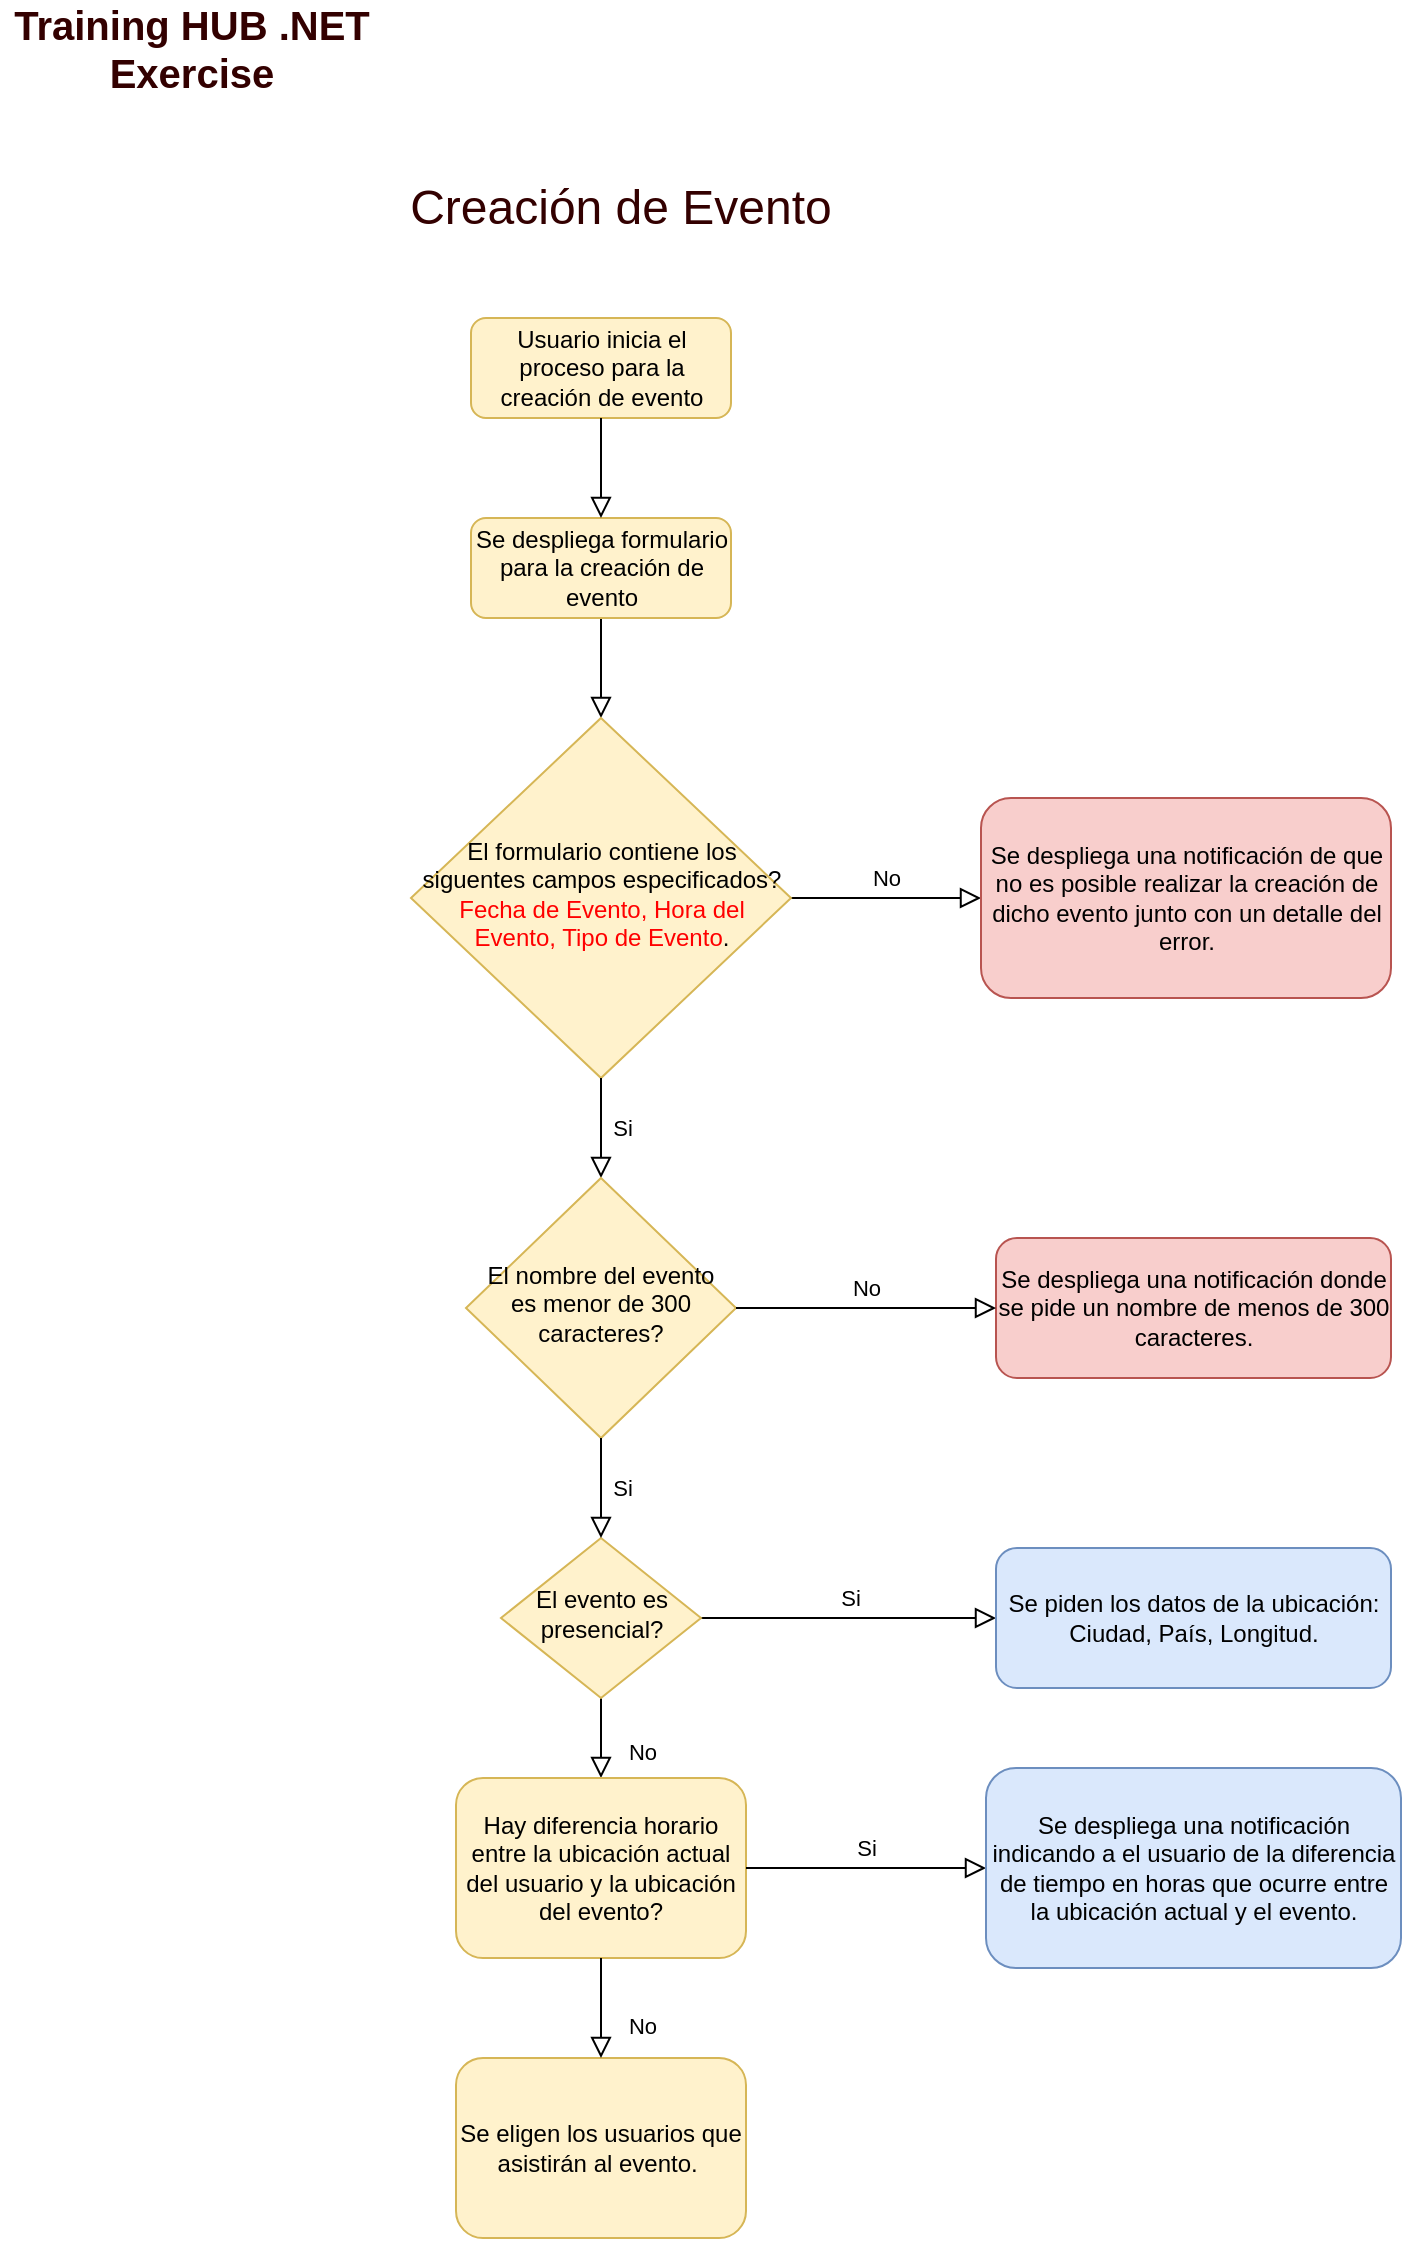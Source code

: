 <mxfile version="20.8.10" type="device"><diagram id="C5RBs43oDa-KdzZeNtuy" name="Page-1"><mxGraphModel dx="2074" dy="1204" grid="1" gridSize="10" guides="1" tooltips="1" connect="1" arrows="1" fold="1" page="1" pageScale="1" pageWidth="827" pageHeight="1169" math="0" shadow="0"><root><mxCell id="WIyWlLk6GJQsqaUBKTNV-0"/><mxCell id="WIyWlLk6GJQsqaUBKTNV-1" parent="WIyWlLk6GJQsqaUBKTNV-0"/><mxCell id="WIyWlLk6GJQsqaUBKTNV-2" value="" style="rounded=0;html=1;jettySize=auto;orthogonalLoop=1;fontSize=11;endArrow=block;endFill=0;endSize=8;strokeWidth=1;shadow=0;labelBackgroundColor=none;edgeStyle=orthogonalEdgeStyle;" parent="WIyWlLk6GJQsqaUBKTNV-1" source="WIyWlLk6GJQsqaUBKTNV-3" target="WIyWlLk6GJQsqaUBKTNV-6" edge="1"><mxGeometry relative="1" as="geometry"/></mxCell><mxCell id="WIyWlLk6GJQsqaUBKTNV-3" value="Se despliega formulario para la creación de evento" style="rounded=1;whiteSpace=wrap;html=1;fontSize=12;glass=0;strokeWidth=1;shadow=0;fillColor=#fff2cc;strokeColor=#d6b656;" parent="WIyWlLk6GJQsqaUBKTNV-1" vertex="1"><mxGeometry x="257.5" y="280" width="130" height="50" as="geometry"/></mxCell><mxCell id="WIyWlLk6GJQsqaUBKTNV-5" value="No" style="edgeStyle=orthogonalEdgeStyle;rounded=0;html=1;jettySize=auto;orthogonalLoop=1;fontSize=11;endArrow=block;endFill=0;endSize=8;strokeWidth=1;shadow=0;labelBackgroundColor=none;" parent="WIyWlLk6GJQsqaUBKTNV-1" source="WIyWlLk6GJQsqaUBKTNV-6" target="WIyWlLk6GJQsqaUBKTNV-7" edge="1"><mxGeometry y="10" relative="1" as="geometry"><mxPoint as="offset"/></mxGeometry></mxCell><mxCell id="WIyWlLk6GJQsqaUBKTNV-6" value="&lt;font style=&quot;font-size: 12px;&quot;&gt;El formulario contiene los siguentes campos especificados? &lt;font style=&quot;font-size: 12px;&quot; color=&quot;#ff0000&quot;&gt;Fecha de Evento, Hora del Evento, Tipo de Evento&lt;/font&gt;.&lt;/font&gt;" style="rhombus;whiteSpace=wrap;html=1;shadow=0;fontFamily=Helvetica;fontSize=12;align=center;strokeWidth=1;spacing=6;spacingTop=-4;labelBackgroundColor=none;labelBorderColor=none;fillColor=#fff2cc;strokeColor=#d6b656;" parent="WIyWlLk6GJQsqaUBKTNV-1" vertex="1"><mxGeometry x="227.5" y="380" width="190" height="180" as="geometry"/></mxCell><mxCell id="WIyWlLk6GJQsqaUBKTNV-7" value="Se despliega una notificación de que no es posible realizar la creación de dicho evento junto con un detalle del error." style="rounded=1;whiteSpace=wrap;html=1;fontSize=12;glass=0;strokeWidth=1;shadow=0;fillColor=#f8cecc;strokeColor=#b85450;" parent="WIyWlLk6GJQsqaUBKTNV-1" vertex="1"><mxGeometry x="512.5" y="420" width="205" height="100" as="geometry"/></mxCell><mxCell id="WIyWlLk6GJQsqaUBKTNV-8" value="No" style="rounded=0;html=1;jettySize=auto;orthogonalLoop=1;fontSize=11;endArrow=block;endFill=0;endSize=8;strokeWidth=1;shadow=0;labelBackgroundColor=none;edgeStyle=orthogonalEdgeStyle;" parent="WIyWlLk6GJQsqaUBKTNV-1" source="WIyWlLk6GJQsqaUBKTNV-10" target="WIyWlLk6GJQsqaUBKTNV-11" edge="1"><mxGeometry x="0.333" y="20" relative="1" as="geometry"><mxPoint as="offset"/></mxGeometry></mxCell><mxCell id="WIyWlLk6GJQsqaUBKTNV-9" value="Si" style="edgeStyle=orthogonalEdgeStyle;rounded=0;html=1;jettySize=auto;orthogonalLoop=1;fontSize=11;endArrow=block;endFill=0;endSize=8;strokeWidth=1;shadow=0;labelBackgroundColor=none;" parent="WIyWlLk6GJQsqaUBKTNV-1" source="WIyWlLk6GJQsqaUBKTNV-10" target="WIyWlLk6GJQsqaUBKTNV-12" edge="1"><mxGeometry y="10" relative="1" as="geometry"><mxPoint as="offset"/></mxGeometry></mxCell><mxCell id="WIyWlLk6GJQsqaUBKTNV-10" value="El evento es presencial?" style="rhombus;whiteSpace=wrap;html=1;shadow=0;fontFamily=Helvetica;fontSize=12;align=center;strokeWidth=1;spacing=6;spacingTop=-4;fillColor=#fff2cc;strokeColor=#d6b656;" parent="WIyWlLk6GJQsqaUBKTNV-1" vertex="1"><mxGeometry x="272.5" y="790" width="100" height="80" as="geometry"/></mxCell><mxCell id="WIyWlLk6GJQsqaUBKTNV-11" value="Hay diferencia horario entre la ubicación actual del usuario y la ubicación del evento?" style="rounded=1;whiteSpace=wrap;html=1;fontSize=12;glass=0;strokeWidth=1;shadow=0;fillColor=#fff2cc;strokeColor=#d6b656;" parent="WIyWlLk6GJQsqaUBKTNV-1" vertex="1"><mxGeometry x="250" y="910" width="145" height="90" as="geometry"/></mxCell><mxCell id="WIyWlLk6GJQsqaUBKTNV-12" value="Se piden los datos de la ubicación: Ciudad, País, Longitud." style="rounded=1;whiteSpace=wrap;html=1;fontSize=12;glass=0;strokeWidth=1;shadow=0;fillColor=#dae8fc;strokeColor=#6c8ebf;" parent="WIyWlLk6GJQsqaUBKTNV-1" vertex="1"><mxGeometry x="520" y="795" width="197.5" height="70" as="geometry"/></mxCell><mxCell id="8jOksbytG9HPJlLAaMdw-1" value="Usuario inicia el proceso para la creación de evento" style="rounded=1;whiteSpace=wrap;html=1;fontSize=12;glass=0;strokeWidth=1;shadow=0;fillColor=#fff2cc;strokeColor=#d6b656;" vertex="1" parent="WIyWlLk6GJQsqaUBKTNV-1"><mxGeometry x="257.5" y="180" width="130" height="50" as="geometry"/></mxCell><mxCell id="8jOksbytG9HPJlLAaMdw-2" value="" style="rounded=0;html=1;jettySize=auto;orthogonalLoop=1;fontSize=11;endArrow=block;endFill=0;endSize=8;strokeWidth=1;shadow=0;labelBackgroundColor=none;edgeStyle=orthogonalEdgeStyle;exitX=0.5;exitY=1;exitDx=0;exitDy=0;" edge="1" parent="WIyWlLk6GJQsqaUBKTNV-1" source="8jOksbytG9HPJlLAaMdw-1"><mxGeometry relative="1" as="geometry"><mxPoint x="332.5" y="340" as="sourcePoint"/><mxPoint x="322.5" y="280" as="targetPoint"/></mxGeometry></mxCell><mxCell id="8jOksbytG9HPJlLAaMdw-4" value="Si" style="edgeStyle=orthogonalEdgeStyle;rounded=0;html=1;jettySize=auto;orthogonalLoop=1;fontSize=11;endArrow=block;endFill=0;endSize=8;strokeWidth=1;shadow=0;labelBackgroundColor=none;exitX=0.5;exitY=1;exitDx=0;exitDy=0;entryX=0.5;entryY=0;entryDx=0;entryDy=0;" edge="1" parent="WIyWlLk6GJQsqaUBKTNV-1" source="WIyWlLk6GJQsqaUBKTNV-6" target="8jOksbytG9HPJlLAaMdw-5"><mxGeometry y="10" relative="1" as="geometry"><mxPoint as="offset"/><mxPoint x="382.5" y="660" as="sourcePoint"/><mxPoint x="322.5" y="610" as="targetPoint"/></mxGeometry></mxCell><mxCell id="8jOksbytG9HPJlLAaMdw-5" value="El nombre del evento es menor de 300 caracteres?" style="rhombus;whiteSpace=wrap;html=1;shadow=0;fontFamily=Helvetica;fontSize=12;align=center;strokeWidth=1;spacing=6;spacingTop=-4;fillColor=#fff2cc;strokeColor=#d6b656;" vertex="1" parent="WIyWlLk6GJQsqaUBKTNV-1"><mxGeometry x="255" y="610" width="135" height="130" as="geometry"/></mxCell><mxCell id="8jOksbytG9HPJlLAaMdw-6" value="Se despliega una notificación donde se pide un nombre de menos de 300 caracteres." style="rounded=1;whiteSpace=wrap;html=1;fontSize=12;glass=0;strokeWidth=1;shadow=0;fillColor=#f8cecc;strokeColor=#b85450;" vertex="1" parent="WIyWlLk6GJQsqaUBKTNV-1"><mxGeometry x="520" y="640" width="197.5" height="70" as="geometry"/></mxCell><mxCell id="8jOksbytG9HPJlLAaMdw-7" value="No" style="edgeStyle=orthogonalEdgeStyle;rounded=0;html=1;jettySize=auto;orthogonalLoop=1;fontSize=11;endArrow=block;endFill=0;endSize=8;strokeWidth=1;shadow=0;labelBackgroundColor=none;exitX=1;exitY=0.5;exitDx=0;exitDy=0;entryX=0;entryY=0.5;entryDx=0;entryDy=0;" edge="1" parent="WIyWlLk6GJQsqaUBKTNV-1" source="8jOksbytG9HPJlLAaMdw-5" target="8jOksbytG9HPJlLAaMdw-6"><mxGeometry y="10" relative="1" as="geometry"><mxPoint as="offset"/><mxPoint x="427.5" y="480" as="sourcePoint"/><mxPoint x="522.5" y="480" as="targetPoint"/></mxGeometry></mxCell><mxCell id="8jOksbytG9HPJlLAaMdw-8" value="Si" style="edgeStyle=orthogonalEdgeStyle;rounded=0;html=1;jettySize=auto;orthogonalLoop=1;fontSize=11;endArrow=block;endFill=0;endSize=8;strokeWidth=1;shadow=0;labelBackgroundColor=none;exitX=0.5;exitY=1;exitDx=0;exitDy=0;entryX=0.5;entryY=0;entryDx=0;entryDy=0;" edge="1" parent="WIyWlLk6GJQsqaUBKTNV-1" source="8jOksbytG9HPJlLAaMdw-5" target="WIyWlLk6GJQsqaUBKTNV-10"><mxGeometry y="10" relative="1" as="geometry"><mxPoint as="offset"/><mxPoint x="332.5" y="570" as="sourcePoint"/><mxPoint x="332.5" y="630" as="targetPoint"/></mxGeometry></mxCell><mxCell id="8jOksbytG9HPJlLAaMdw-9" value="Training HUB .NET Exercise" style="text;html=1;strokeColor=none;fillColor=none;align=center;verticalAlign=middle;whiteSpace=wrap;rounded=0;fontSize=20;fontFamily=Helvetica;fontColor=#330000;fontStyle=1" vertex="1" parent="WIyWlLk6GJQsqaUBKTNV-1"><mxGeometry x="22.5" y="30" width="190" height="30" as="geometry"/></mxCell><mxCell id="8jOksbytG9HPJlLAaMdw-10" value="Si" style="edgeStyle=orthogonalEdgeStyle;rounded=0;html=1;jettySize=auto;orthogonalLoop=1;fontSize=11;endArrow=block;endFill=0;endSize=8;strokeWidth=1;shadow=0;labelBackgroundColor=none;exitX=1;exitY=0.5;exitDx=0;exitDy=0;entryX=0;entryY=0.5;entryDx=0;entryDy=0;" edge="1" parent="WIyWlLk6GJQsqaUBKTNV-1" source="WIyWlLk6GJQsqaUBKTNV-11" target="8jOksbytG9HPJlLAaMdw-11"><mxGeometry y="10" relative="1" as="geometry"><mxPoint as="offset"/><mxPoint x="382.5" y="840" as="sourcePoint"/><mxPoint x="517.5" y="975" as="targetPoint"/></mxGeometry></mxCell><mxCell id="8jOksbytG9HPJlLAaMdw-11" value="Se despliega una notificación indicando a el usuario de la diferencia de tiempo en horas que ocurre entre la ubicación actual y el evento." style="rounded=1;whiteSpace=wrap;html=1;fontSize=12;glass=0;strokeWidth=1;shadow=0;fillColor=#dae8fc;strokeColor=#6c8ebf;" vertex="1" parent="WIyWlLk6GJQsqaUBKTNV-1"><mxGeometry x="515" y="905" width="207.5" height="100" as="geometry"/></mxCell><mxCell id="8jOksbytG9HPJlLAaMdw-13" value="Se eligen los usuarios que asistirán al evento.&amp;nbsp;" style="rounded=1;whiteSpace=wrap;html=1;fontSize=12;glass=0;strokeWidth=1;shadow=0;fillColor=#fff2cc;strokeColor=#d6b656;" vertex="1" parent="WIyWlLk6GJQsqaUBKTNV-1"><mxGeometry x="250" y="1050" width="145" height="90" as="geometry"/></mxCell><mxCell id="8jOksbytG9HPJlLAaMdw-14" value="No" style="rounded=0;html=1;jettySize=auto;orthogonalLoop=1;fontSize=11;endArrow=block;endFill=0;endSize=8;strokeWidth=1;shadow=0;labelBackgroundColor=none;edgeStyle=orthogonalEdgeStyle;exitX=0.5;exitY=1;exitDx=0;exitDy=0;entryX=0.5;entryY=0;entryDx=0;entryDy=0;" edge="1" parent="WIyWlLk6GJQsqaUBKTNV-1" source="WIyWlLk6GJQsqaUBKTNV-11" target="8jOksbytG9HPJlLAaMdw-13"><mxGeometry x="0.333" y="20" relative="1" as="geometry"><mxPoint as="offset"/><mxPoint x="332.5" y="880" as="sourcePoint"/><mxPoint x="332.5" y="940" as="targetPoint"/></mxGeometry></mxCell><mxCell id="8jOksbytG9HPJlLAaMdw-15" value="&lt;font style=&quot;font-size: 24px;&quot;&gt;Creación de Evento&lt;/font&gt;" style="text;html=1;strokeColor=none;fillColor=none;align=center;verticalAlign=middle;whiteSpace=wrap;rounded=0;fontSize=20;fontFamily=Helvetica;fontColor=#330000;" vertex="1" parent="WIyWlLk6GJQsqaUBKTNV-1"><mxGeometry x="220" y="110" width="225" height="30" as="geometry"/></mxCell></root></mxGraphModel></diagram></mxfile>